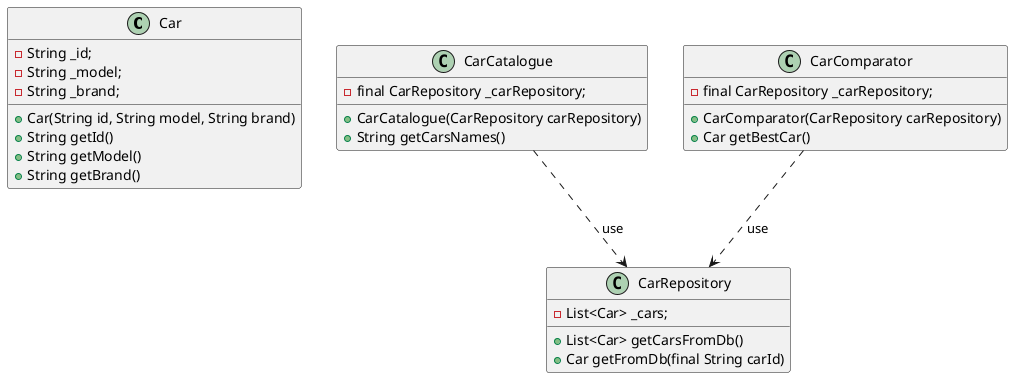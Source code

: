 @startuml
'https://plantuml.com/class-diagram

class Car {
    - String _id;
    - String _model;
    - String _brand;
    + Car(String id, String model, String brand)
    + String getId()
    + String getModel()
    + String getBrand()
}
class CarRepository{
    - List<Car> _cars;
    + List<Car> getCarsFromDb()
    + Car getFromDb(final String carId)
}
class CarCatalogue{
    - final CarRepository _carRepository;
    + CarCatalogue(CarRepository carRepository)
    + String getCarsNames()
}
class CarComparator{
    - final CarRepository _carRepository;
    + CarComparator(CarRepository carRepository)
    + Car getBestCar()
}
CarCatalogue ..> CarRepository :use
CarComparator ..> CarRepository :use
@enduml